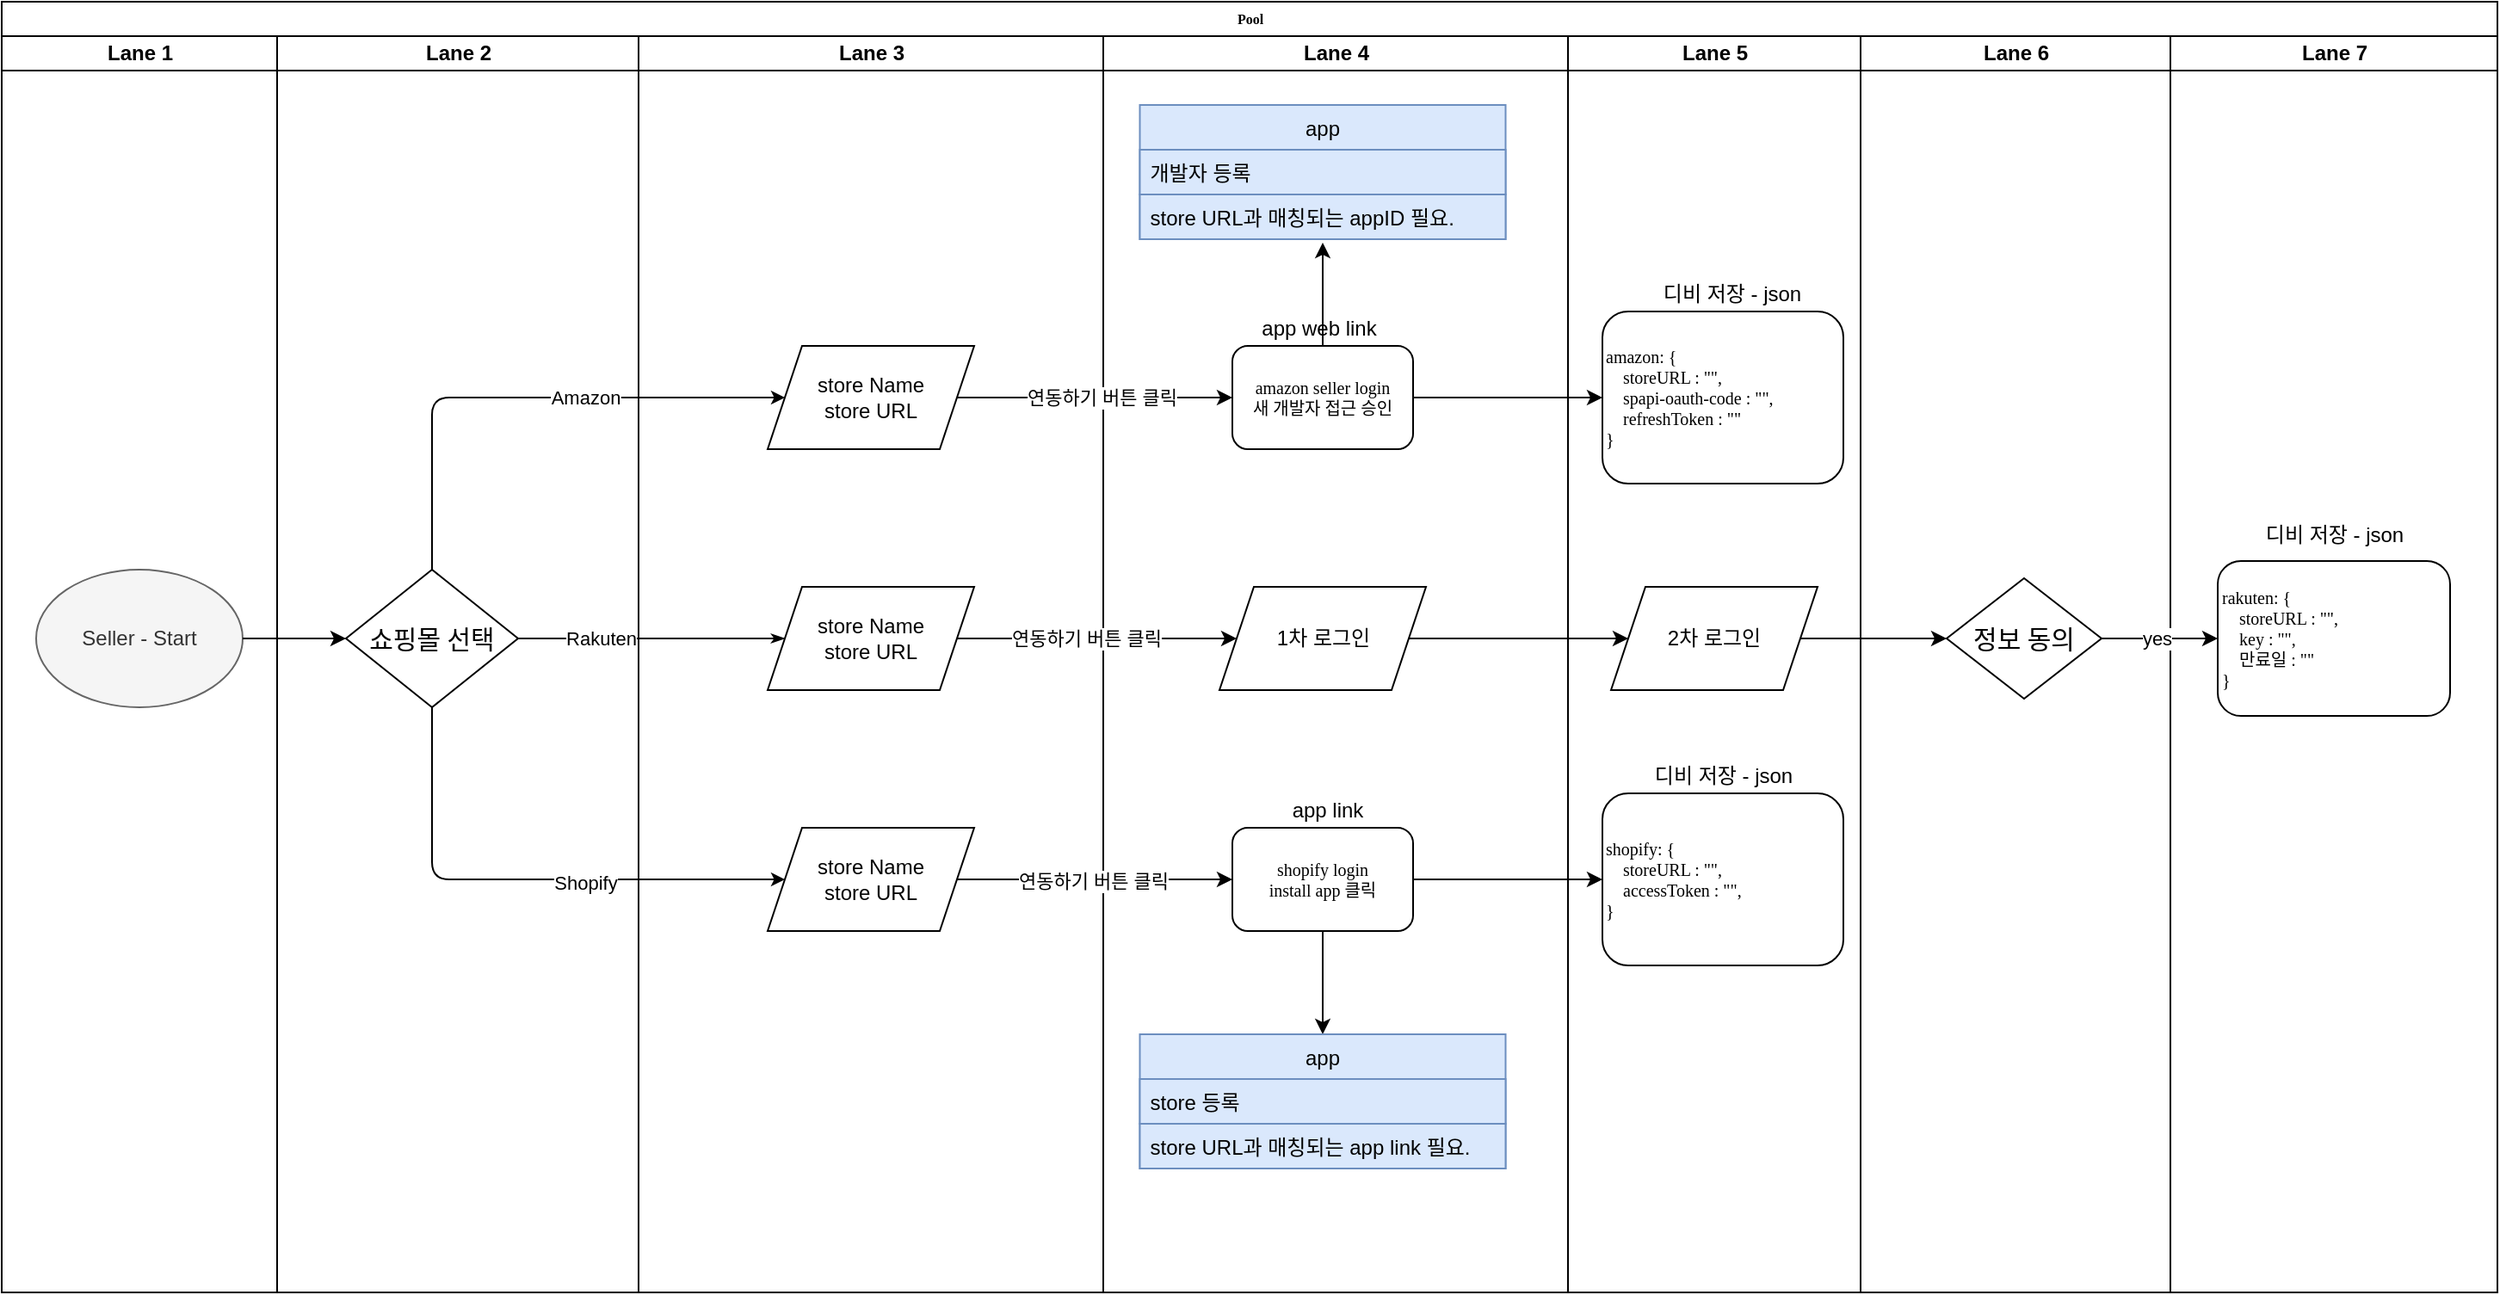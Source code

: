 <mxfile version="14.6.13" type="device"><diagram name="Page-1" id="74e2e168-ea6b-b213-b513-2b3c1d86103e"><mxGraphModel dx="1746" dy="1085" grid="1" gridSize="10" guides="1" tooltips="1" connect="1" arrows="1" fold="1" page="1" pageScale="1" pageWidth="1100" pageHeight="850" background="#ffffff" math="0" shadow="0"><root><mxCell id="0"/><mxCell id="1" parent="0"/><mxCell id="77e6c97f196da883-1" value="Pool" style="swimlane;html=1;childLayout=stackLayout;startSize=20;rounded=0;shadow=0;labelBackgroundColor=none;strokeWidth=1;fontFamily=Verdana;fontSize=8;align=center;" parent="1" vertex="1"><mxGeometry x="50" y="40" width="1450" height="750" as="geometry"/></mxCell><mxCell id="77e6c97f196da883-2" value="Lane 1" style="swimlane;html=1;startSize=20;" parent="77e6c97f196da883-1" vertex="1"><mxGeometry y="20" width="160" height="730" as="geometry"/></mxCell><mxCell id="y5sW3qE3iJIEXs5mfJSg-1" value="Seller - Start" style="ellipse;whiteSpace=wrap;html=1;fillColor=#f5f5f5;strokeColor=#666666;fontColor=#333333;" parent="77e6c97f196da883-2" vertex="1"><mxGeometry x="20" y="310" width="120" height="80" as="geometry"/></mxCell><mxCell id="77e6c97f196da883-33" style="edgeStyle=orthogonalEdgeStyle;rounded=1;html=1;labelBackgroundColor=none;startArrow=none;startFill=0;startSize=5;endArrow=classicThin;endFill=1;endSize=5;jettySize=auto;orthogonalLoop=1;strokeWidth=1;fontFamily=Verdana;fontSize=8;entryX=0;entryY=0.5;entryDx=0;entryDy=0;" parent="77e6c97f196da883-1" source="77e6c97f196da883-13" target="y5sW3qE3iJIEXs5mfJSg-8" edge="1"><mxGeometry relative="1" as="geometry"><mxPoint x="350" y="370" as="targetPoint"/></mxGeometry></mxCell><mxCell id="y5sW3qE3iJIEXs5mfJSg-5" value="Rakuten" style="edgeLabel;html=1;align=center;verticalAlign=middle;resizable=0;points=[];" parent="77e6c97f196da883-33" vertex="1" connectable="0"><mxGeometry x="-0.48" y="-1" relative="1" as="geometry"><mxPoint x="7" y="-1" as="offset"/></mxGeometry></mxCell><mxCell id="77e6c97f196da883-3" value="Lane 2" style="swimlane;html=1;startSize=20;" parent="77e6c97f196da883-1" vertex="1"><mxGeometry x="160" y="20" width="210" height="730" as="geometry"/></mxCell><mxCell id="77e6c97f196da883-13" value="&lt;font style=&quot;font-size: 15px&quot;&gt;쇼핑몰 선택&lt;/font&gt;" style="rhombus;whiteSpace=wrap;html=1;rounded=0;shadow=0;labelBackgroundColor=none;strokeWidth=1;fontFamily=Verdana;fontSize=8;align=center;" parent="77e6c97f196da883-3" vertex="1"><mxGeometry x="40" y="310" width="100" height="80" as="geometry"/></mxCell><mxCell id="77e6c97f196da883-4" value="Lane 3" style="swimlane;html=1;startSize=20;" parent="77e6c97f196da883-1" vertex="1"><mxGeometry x="370" y="20" width="270" height="730" as="geometry"/></mxCell><mxCell id="y5sW3qE3iJIEXs5mfJSg-9" value="store Name&lt;br&gt;store URL" style="shape=parallelogram;perimeter=parallelogramPerimeter;whiteSpace=wrap;html=1;fixedSize=1;" parent="77e6c97f196da883-4" vertex="1"><mxGeometry x="75" y="180" width="120" height="60" as="geometry"/></mxCell><mxCell id="y5sW3qE3iJIEXs5mfJSg-8" value="store Name&lt;span&gt;&lt;br&gt;store URL&lt;/span&gt;" style="shape=parallelogram;perimeter=parallelogramPerimeter;whiteSpace=wrap;html=1;fixedSize=1;" parent="77e6c97f196da883-4" vertex="1"><mxGeometry x="75" y="320" width="120" height="60" as="geometry"/></mxCell><mxCell id="y5sW3qE3iJIEXs5mfJSg-7" value="store Name&lt;span&gt;&lt;br&gt;store URL&lt;/span&gt;" style="shape=parallelogram;perimeter=parallelogramPerimeter;whiteSpace=wrap;html=1;fixedSize=1;" parent="77e6c97f196da883-4" vertex="1"><mxGeometry x="75" y="460" width="120" height="60" as="geometry"/></mxCell><mxCell id="77e6c97f196da883-5" value="Lane 4" style="swimlane;html=1;startSize=20;" parent="77e6c97f196da883-1" vertex="1"><mxGeometry x="640" y="20" width="270" height="730" as="geometry"/></mxCell><mxCell id="77e6c97f196da883-17" value="&lt;font style=&quot;font-size: 10px&quot;&gt;amazon seller login&lt;br&gt;새 개발자 접근 승인&lt;/font&gt;" style="rounded=1;whiteSpace=wrap;html=1;shadow=0;labelBackgroundColor=none;strokeWidth=1;fontFamily=Verdana;fontSize=8;align=center;" parent="77e6c97f196da883-5" vertex="1"><mxGeometry x="75" y="180" width="105" height="60" as="geometry"/></mxCell><mxCell id="y5sW3qE3iJIEXs5mfJSg-10" value="&lt;span&gt;1차 로그인&lt;/span&gt;" style="shape=parallelogram;perimeter=parallelogramPerimeter;whiteSpace=wrap;html=1;fixedSize=1;" parent="77e6c97f196da883-5" vertex="1"><mxGeometry x="67.5" y="320" width="120" height="60" as="geometry"/></mxCell><mxCell id="y5sW3qE3iJIEXs5mfJSg-17" value="app web link" style="text;html=1;align=center;verticalAlign=middle;resizable=0;points=[];autosize=1;strokeColor=none;" parent="77e6c97f196da883-5" vertex="1"><mxGeometry x="85" y="160" width="80" height="20" as="geometry"/></mxCell><mxCell id="y5sW3qE3iJIEXs5mfJSg-43" style="edgeStyle=orthogonalEdgeStyle;rounded=0;orthogonalLoop=1;jettySize=auto;html=1;entryX=0.5;entryY=0;entryDx=0;entryDy=0;startArrow=none;startFill=0;endArrow=classic;endFill=1;" parent="77e6c97f196da883-5" source="y5sW3qE3iJIEXs5mfJSg-29" target="y5sW3qE3iJIEXs5mfJSg-39" edge="1"><mxGeometry relative="1" as="geometry"/></mxCell><mxCell id="y5sW3qE3iJIEXs5mfJSg-29" value="&lt;font style=&quot;font-size: 10px&quot;&gt;shopify login&lt;br&gt;install app 클릭&lt;/font&gt;" style="rounded=1;whiteSpace=wrap;html=1;shadow=0;labelBackgroundColor=none;strokeWidth=1;fontFamily=Verdana;fontSize=8;align=center;" parent="77e6c97f196da883-5" vertex="1"><mxGeometry x="75" y="460" width="105" height="60" as="geometry"/></mxCell><mxCell id="y5sW3qE3iJIEXs5mfJSg-39" value="app" style="swimlane;fontStyle=0;childLayout=stackLayout;horizontal=1;startSize=26;horizontalStack=0;resizeParent=1;resizeParentMax=0;resizeLast=0;collapsible=1;marginBottom=0;fillColor=#dae8fc;strokeColor=#6c8ebf;" parent="77e6c97f196da883-5" vertex="1"><mxGeometry x="21.25" y="580" width="212.5" height="78" as="geometry"/></mxCell><mxCell id="y5sW3qE3iJIEXs5mfJSg-40" value="store 등록" style="text;strokeColor=#6c8ebf;fillColor=#dae8fc;align=left;verticalAlign=top;spacingLeft=4;spacingRight=4;overflow=hidden;rotatable=0;points=[[0,0.5],[1,0.5]];portConstraint=eastwest;" parent="y5sW3qE3iJIEXs5mfJSg-39" vertex="1"><mxGeometry y="26" width="212.5" height="26" as="geometry"/></mxCell><mxCell id="y5sW3qE3iJIEXs5mfJSg-41" value="store URL과 매칭되는 app link 필요." style="text;strokeColor=#6c8ebf;fillColor=#dae8fc;align=left;verticalAlign=top;spacingLeft=4;spacingRight=4;overflow=hidden;rotatable=0;points=[[0,0.5],[1,0.5]];portConstraint=eastwest;" parent="y5sW3qE3iJIEXs5mfJSg-39" vertex="1"><mxGeometry y="52" width="212.5" height="26" as="geometry"/></mxCell><mxCell id="y5sW3qE3iJIEXs5mfJSg-44" value="app" style="swimlane;fontStyle=0;childLayout=stackLayout;horizontal=1;startSize=26;horizontalStack=0;resizeParent=1;resizeParentMax=0;resizeLast=0;collapsible=1;marginBottom=0;fillColor=#dae8fc;strokeColor=#6c8ebf;" parent="77e6c97f196da883-5" vertex="1"><mxGeometry x="21.25" y="40" width="212.5" height="78" as="geometry"/></mxCell><mxCell id="y5sW3qE3iJIEXs5mfJSg-45" value="개발자 등록" style="text;strokeColor=#6c8ebf;fillColor=#dae8fc;align=left;verticalAlign=top;spacingLeft=4;spacingRight=4;overflow=hidden;rotatable=0;points=[[0,0.5],[1,0.5]];portConstraint=eastwest;" parent="y5sW3qE3iJIEXs5mfJSg-44" vertex="1"><mxGeometry y="26" width="212.5" height="26" as="geometry"/></mxCell><mxCell id="y5sW3qE3iJIEXs5mfJSg-46" value="store URL과 매칭되는 appID 필요." style="text;strokeColor=#6c8ebf;fillColor=#dae8fc;align=left;verticalAlign=top;spacingLeft=4;spacingRight=4;overflow=hidden;rotatable=0;points=[[0,0.5],[1,0.5]];portConstraint=eastwest;" parent="y5sW3qE3iJIEXs5mfJSg-44" vertex="1"><mxGeometry y="52" width="212.5" height="26" as="geometry"/></mxCell><mxCell id="77e6c97f196da883-6" value="Lane 5" style="swimlane;html=1;startSize=20;" parent="77e6c97f196da883-1" vertex="1"><mxGeometry x="910" y="20" width="170" height="730" as="geometry"/></mxCell><mxCell id="77e6c97f196da883-18" value="&lt;font style=&quot;font-size: 10px&quot;&gt;amazon: {&lt;br&gt;&amp;nbsp; &amp;nbsp; storeURL : &quot;&quot;,&lt;br&gt;&amp;nbsp; &amp;nbsp; spapi-oauth-code : &quot;&quot;,&lt;br&gt;&amp;nbsp; &amp;nbsp; refreshToken : &quot;&quot;&lt;br&gt;}&lt;/font&gt;" style="rounded=1;whiteSpace=wrap;html=1;shadow=0;labelBackgroundColor=none;strokeWidth=1;fontFamily=Verdana;fontSize=8;align=left;" parent="77e6c97f196da883-6" vertex="1"><mxGeometry x="20" y="160" width="140" height="100" as="geometry"/></mxCell><mxCell id="y5sW3qE3iJIEXs5mfJSg-11" value="&lt;span&gt;2차 로그인&lt;/span&gt;" style="shape=parallelogram;perimeter=parallelogramPerimeter;whiteSpace=wrap;html=1;fixedSize=1;" parent="77e6c97f196da883-6" vertex="1"><mxGeometry x="25" y="320" width="120" height="60" as="geometry"/></mxCell><mxCell id="y5sW3qE3iJIEXs5mfJSg-18" value="디비 저장 - json" style="text;html=1;align=center;verticalAlign=middle;resizable=0;points=[];autosize=1;strokeColor=none;" parent="77e6c97f196da883-6" vertex="1"><mxGeometry x="50" y="140" width="90" height="20" as="geometry"/></mxCell><mxCell id="y5sW3qE3iJIEXs5mfJSg-35" value="&lt;font style=&quot;font-size: 10px&quot;&gt;shopify: {&lt;br&gt;&amp;nbsp; &amp;nbsp; storeURL : &quot;&quot;,&lt;br&gt;&amp;nbsp; &amp;nbsp; accessToken : &quot;&quot;,&lt;br&gt;}&lt;/font&gt;" style="rounded=1;whiteSpace=wrap;html=1;shadow=0;labelBackgroundColor=none;strokeWidth=1;fontFamily=Verdana;fontSize=8;align=left;" parent="77e6c97f196da883-6" vertex="1"><mxGeometry x="20" y="440" width="140" height="100" as="geometry"/></mxCell><mxCell id="y5sW3qE3iJIEXs5mfJSg-37" value="디비 저장 - json" style="text;html=1;align=center;verticalAlign=middle;resizable=0;points=[];autosize=1;strokeColor=none;" parent="77e6c97f196da883-6" vertex="1"><mxGeometry x="45" y="420" width="90" height="20" as="geometry"/></mxCell><mxCell id="77e6c97f196da883-29" style="edgeStyle=orthogonalEdgeStyle;rounded=1;html=1;labelBackgroundColor=none;startArrow=classic;startFill=1;startSize=5;endArrow=none;endFill=0;endSize=5;jettySize=auto;orthogonalLoop=1;strokeWidth=1;fontFamily=Verdana;fontSize=8;exitX=0;exitY=0.5;exitDx=0;exitDy=0;" parent="77e6c97f196da883-1" source="y5sW3qE3iJIEXs5mfJSg-9" target="77e6c97f196da883-13" edge="1"><mxGeometry relative="1" as="geometry"><mxPoint x="350" y="230" as="sourcePoint"/></mxGeometry></mxCell><mxCell id="y5sW3qE3iJIEXs5mfJSg-4" value="Amazon" style="edgeLabel;html=1;align=center;verticalAlign=middle;resizable=0;points=[];" parent="77e6c97f196da883-29" vertex="1" connectable="0"><mxGeometry x="-0.11" y="2" relative="1" as="geometry"><mxPoint x="19" y="-2" as="offset"/></mxGeometry></mxCell><mxCell id="y5sW3qE3iJIEXs5mfJSg-2" style="edgeStyle=orthogonalEdgeStyle;rounded=1;html=1;labelBackgroundColor=none;startArrow=classic;startFill=1;startSize=5;endArrow=none;endFill=0;endSize=5;jettySize=auto;orthogonalLoop=1;strokeWidth=1;fontFamily=Verdana;fontSize=8;entryX=0.5;entryY=1;entryDx=0;entryDy=0;exitX=0;exitY=0.5;exitDx=0;exitDy=0;" parent="77e6c97f196da883-1" source="y5sW3qE3iJIEXs5mfJSg-7" target="77e6c97f196da883-13" edge="1"><mxGeometry relative="1" as="geometry"><mxPoint x="350" y="510" as="sourcePoint"/><mxPoint x="210" y="625" as="targetPoint"/></mxGeometry></mxCell><mxCell id="y5sW3qE3iJIEXs5mfJSg-6" value="Shopify" style="edgeLabel;html=1;align=center;verticalAlign=middle;resizable=0;points=[];" parent="y5sW3qE3iJIEXs5mfJSg-2" vertex="1" connectable="0"><mxGeometry x="-0.24" y="2" relative="1" as="geometry"><mxPoint as="offset"/></mxGeometry></mxCell><mxCell id="y5sW3qE3iJIEXs5mfJSg-3" style="edgeStyle=orthogonalEdgeStyle;rounded=0;orthogonalLoop=1;jettySize=auto;html=1;entryX=0;entryY=0.5;entryDx=0;entryDy=0;startArrow=none;startFill=0;endArrow=classic;endFill=1;" parent="77e6c97f196da883-1" source="y5sW3qE3iJIEXs5mfJSg-1" target="77e6c97f196da883-13" edge="1"><mxGeometry relative="1" as="geometry"/></mxCell><mxCell id="y5sW3qE3iJIEXs5mfJSg-12" style="edgeStyle=orthogonalEdgeStyle;rounded=0;orthogonalLoop=1;jettySize=auto;html=1;entryX=0;entryY=0.5;entryDx=0;entryDy=0;startArrow=none;startFill=0;endArrow=classic;endFill=1;" parent="77e6c97f196da883-1" source="y5sW3qE3iJIEXs5mfJSg-8" target="y5sW3qE3iJIEXs5mfJSg-10" edge="1"><mxGeometry relative="1" as="geometry"/></mxCell><mxCell id="y5sW3qE3iJIEXs5mfJSg-32" value="연동하기 버튼 클릭" style="edgeLabel;html=1;align=center;verticalAlign=middle;resizable=0;points=[];" parent="y5sW3qE3iJIEXs5mfJSg-12" vertex="1" connectable="0"><mxGeometry x="-0.188" relative="1" as="geometry"><mxPoint x="9" as="offset"/></mxGeometry></mxCell><mxCell id="y5sW3qE3iJIEXs5mfJSg-13" style="edgeStyle=orthogonalEdgeStyle;rounded=0;orthogonalLoop=1;jettySize=auto;html=1;startArrow=none;startFill=0;endArrow=classic;endFill=1;" parent="77e6c97f196da883-1" source="y5sW3qE3iJIEXs5mfJSg-10" target="y5sW3qE3iJIEXs5mfJSg-11" edge="1"><mxGeometry relative="1" as="geometry"/></mxCell><mxCell id="y5sW3qE3iJIEXs5mfJSg-14" style="edgeStyle=orthogonalEdgeStyle;rounded=0;orthogonalLoop=1;jettySize=auto;html=1;entryX=0;entryY=0.5;entryDx=0;entryDy=0;startArrow=none;startFill=0;endArrow=classic;endFill=1;" parent="77e6c97f196da883-1" source="y5sW3qE3iJIEXs5mfJSg-9" target="77e6c97f196da883-17" edge="1"><mxGeometry relative="1" as="geometry"/></mxCell><mxCell id="y5sW3qE3iJIEXs5mfJSg-16" value="연동하기 버튼 클릭" style="edgeLabel;html=1;align=center;verticalAlign=middle;resizable=0;points=[];" parent="y5sW3qE3iJIEXs5mfJSg-14" vertex="1" connectable="0"><mxGeometry x="0.28" y="-2" relative="1" as="geometry"><mxPoint x="-19" y="-2" as="offset"/></mxGeometry></mxCell><mxCell id="y5sW3qE3iJIEXs5mfJSg-19" style="edgeStyle=orthogonalEdgeStyle;rounded=0;orthogonalLoop=1;jettySize=auto;html=1;startArrow=none;startFill=0;endArrow=classic;endFill=1;" parent="77e6c97f196da883-1" source="77e6c97f196da883-17" target="77e6c97f196da883-18" edge="1"><mxGeometry relative="1" as="geometry"/></mxCell><mxCell id="y5sW3qE3iJIEXs5mfJSg-20" style="edgeStyle=orthogonalEdgeStyle;rounded=0;orthogonalLoop=1;jettySize=auto;html=1;entryX=0;entryY=0.5;entryDx=0;entryDy=0;startArrow=none;startFill=0;endArrow=classic;endFill=1;" parent="77e6c97f196da883-1" source="y5sW3qE3iJIEXs5mfJSg-11" target="77e6c97f196da883-20" edge="1"><mxGeometry relative="1" as="geometry"/></mxCell><mxCell id="77e6c97f196da883-7" value="Lane 6" style="swimlane;html=1;startSize=20;" parent="77e6c97f196da883-1" vertex="1"><mxGeometry x="1080" y="20" width="180" height="730" as="geometry"/></mxCell><mxCell id="77e6c97f196da883-20" value="&lt;font style=&quot;font-size: 15px&quot;&gt;정보 동의&lt;/font&gt;" style="rhombus;whiteSpace=wrap;html=1;rounded=0;shadow=0;labelBackgroundColor=none;strokeWidth=1;fontFamily=Verdana;fontSize=8;align=center;" parent="77e6c97f196da883-7" vertex="1"><mxGeometry x="50" y="315" width="90" height="70" as="geometry"/></mxCell><mxCell id="y5sW3qE3iJIEXs5mfJSg-21" value="Lane 7" style="swimlane;html=1;startSize=20;" parent="77e6c97f196da883-1" vertex="1"><mxGeometry x="1260" y="20" width="190" height="730" as="geometry"><mxRectangle x="1290" y="60" width="70" height="20" as="alternateBounds"/></mxGeometry></mxCell><mxCell id="77e6c97f196da883-24" value="&lt;span style=&quot;font-size: 10px&quot;&gt;rakuten: {&lt;/span&gt;&lt;br style=&quot;font-size: 10px&quot;&gt;&lt;span style=&quot;font-size: 10px&quot;&gt;&amp;nbsp; &amp;nbsp; storeURL : &quot;&quot;,&lt;/span&gt;&lt;br style=&quot;font-size: 10px&quot;&gt;&lt;span style=&quot;font-size: 10px&quot;&gt;&amp;nbsp; &amp;nbsp; key : &quot;&quot;,&lt;/span&gt;&lt;br style=&quot;font-size: 10px&quot;&gt;&lt;span style=&quot;font-size: 10px&quot;&gt;&amp;nbsp; &amp;nbsp; 만료일 : &quot;&quot;&lt;/span&gt;&lt;br style=&quot;font-size: 10px&quot;&gt;&lt;span style=&quot;font-size: 10px&quot;&gt;}&lt;/span&gt;" style="rounded=1;whiteSpace=wrap;html=1;shadow=0;labelBackgroundColor=none;strokeWidth=1;fontFamily=Verdana;fontSize=8;align=left;" parent="y5sW3qE3iJIEXs5mfJSg-21" vertex="1"><mxGeometry x="27.5" y="305" width="135" height="90" as="geometry"/></mxCell><mxCell id="y5sW3qE3iJIEXs5mfJSg-36" value="디비 저장 - json" style="text;html=1;align=center;verticalAlign=middle;resizable=0;points=[];autosize=1;strokeColor=none;" parent="y5sW3qE3iJIEXs5mfJSg-21" vertex="1"><mxGeometry x="50" y="280" width="90" height="20" as="geometry"/></mxCell><mxCell id="y5sW3qE3iJIEXs5mfJSg-25" style="edgeStyle=orthogonalEdgeStyle;rounded=0;orthogonalLoop=1;jettySize=auto;html=1;startArrow=none;startFill=0;endArrow=classic;endFill=1;" parent="77e6c97f196da883-1" source="77e6c97f196da883-20" target="77e6c97f196da883-24" edge="1"><mxGeometry relative="1" as="geometry"/></mxCell><mxCell id="y5sW3qE3iJIEXs5mfJSg-28" value="yes" style="edgeLabel;html=1;align=center;verticalAlign=middle;resizable=0;points=[];" parent="y5sW3qE3iJIEXs5mfJSg-25" vertex="1" connectable="0"><mxGeometry x="-0.052" relative="1" as="geometry"><mxPoint as="offset"/></mxGeometry></mxCell><mxCell id="y5sW3qE3iJIEXs5mfJSg-30" style="edgeStyle=orthogonalEdgeStyle;rounded=0;orthogonalLoop=1;jettySize=auto;html=1;entryX=0;entryY=0.5;entryDx=0;entryDy=0;startArrow=none;startFill=0;endArrow=classic;endFill=1;" parent="77e6c97f196da883-1" source="y5sW3qE3iJIEXs5mfJSg-7" target="y5sW3qE3iJIEXs5mfJSg-29" edge="1"><mxGeometry relative="1" as="geometry"/></mxCell><mxCell id="y5sW3qE3iJIEXs5mfJSg-33" value="연동하기 버튼 클릭" style="edgeLabel;html=1;align=center;verticalAlign=middle;resizable=0;points=[];" parent="y5sW3qE3iJIEXs5mfJSg-30" vertex="1" connectable="0"><mxGeometry x="-0.013" y="-1" relative="1" as="geometry"><mxPoint as="offset"/></mxGeometry></mxCell><mxCell id="y5sW3qE3iJIEXs5mfJSg-38" style="edgeStyle=orthogonalEdgeStyle;rounded=0;orthogonalLoop=1;jettySize=auto;html=1;entryX=0;entryY=0.5;entryDx=0;entryDy=0;startArrow=none;startFill=0;endArrow=classic;endFill=1;" parent="77e6c97f196da883-1" source="y5sW3qE3iJIEXs5mfJSg-29" target="y5sW3qE3iJIEXs5mfJSg-35" edge="1"><mxGeometry relative="1" as="geometry"/></mxCell><mxCell id="y5sW3qE3iJIEXs5mfJSg-34" value="app link" style="text;html=1;align=center;verticalAlign=middle;resizable=0;points=[];autosize=1;strokeColor=none;" parent="1" vertex="1"><mxGeometry x="790" y="500" width="60" height="20" as="geometry"/></mxCell><mxCell id="y5sW3qE3iJIEXs5mfJSg-48" style="edgeStyle=orthogonalEdgeStyle;rounded=0;orthogonalLoop=1;jettySize=auto;html=1;startArrow=none;startFill=0;endArrow=classic;endFill=1;" parent="1" source="77e6c97f196da883-17" edge="1"><mxGeometry relative="1" as="geometry"><mxPoint x="817.5" y="180" as="targetPoint"/></mxGeometry></mxCell></root></mxGraphModel></diagram></mxfile>